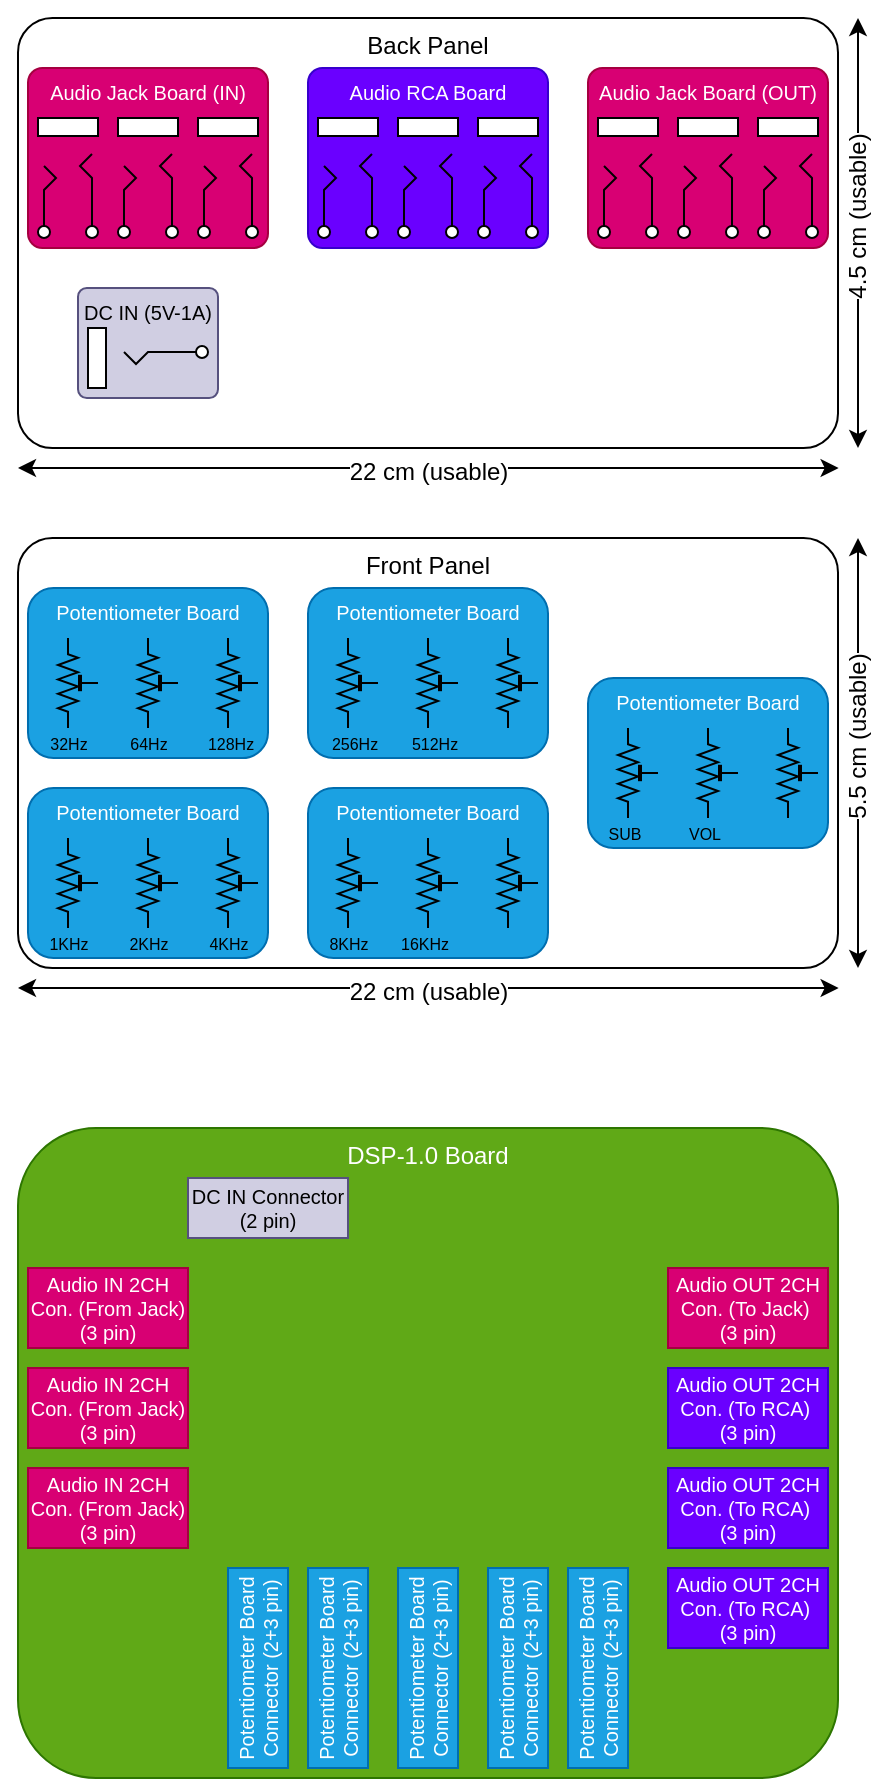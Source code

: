 <mxfile version="20.3.0" type="device"><diagram id="YalMB73sEedL1DPjxij1" name="Page-1"><mxGraphModel dx="716" dy="448" grid="1" gridSize="5" guides="0" tooltips="1" connect="1" arrows="1" fold="1" page="1" pageScale="1" pageWidth="850" pageHeight="1100" math="0" shadow="0"><root><mxCell id="0"/><mxCell id="1" parent="0"/><mxCell id="MZiBVO1BI5kyySsR3gp--1" value="DSP-1.0 Board" style="rounded=1;whiteSpace=wrap;html=1;connectable=0;fillColor=#60a917;fontColor=#ffffff;strokeColor=#2D7600;verticalAlign=top;arcSize=12;" parent="1" vertex="1"><mxGeometry x="135" y="660" width="410" height="325" as="geometry"/></mxCell><mxCell id="MZiBVO1BI5kyySsR3gp--49" value="Back Panel" style="rounded=1;whiteSpace=wrap;html=1;strokeWidth=1;fontSize=12;connectable=0;verticalAlign=top;arcSize=8;" parent="1" vertex="1"><mxGeometry x="135" y="105" width="410" height="215" as="geometry"/></mxCell><mxCell id="azXA7hRMeaFEubUvrjzc-4" value="Audio Jack Board (IN)" style="rounded=1;whiteSpace=wrap;html=1;strokeWidth=1;fontSize=10;connectable=0;verticalAlign=top;arcSize=8;fillColor=#d80073;fontColor=#ffffff;strokeColor=#A50040;" vertex="1" parent="1"><mxGeometry x="140" y="130" width="120" height="90" as="geometry"/></mxCell><mxCell id="MZiBVO1BI5kyySsR3gp--45" value="Front Panel" style="rounded=1;whiteSpace=wrap;html=1;strokeWidth=1;fontSize=12;fontColor=#000000;connectable=0;verticalAlign=top;imageHeight=24;arcSize=8;" parent="1" vertex="1"><mxGeometry x="135" y="365" width="410" height="215" as="geometry"/></mxCell><mxCell id="MZiBVO1BI5kyySsR3gp--3" value="Potentiometer Board" style="rounded=1;whiteSpace=wrap;html=1;connectable=0;fillColor=#1ba1e2;fontColor=#ffffff;strokeColor=#006EAF;verticalAlign=top;labelPosition=center;verticalLabelPosition=middle;align=center;horizontal=1;fontSize=10;" parent="1" vertex="1"><mxGeometry x="140" y="390" width="120" height="85" as="geometry"/></mxCell><mxCell id="MZiBVO1BI5kyySsR3gp--2" value="" style="pointerEvents=1;verticalLabelPosition=bottom;shadow=0;dashed=0;align=center;html=1;verticalAlign=top;shape=mxgraph.electrical.resistors.trimmer_pot_2;connectable=0;strokeWidth=1;rotation=-90;" parent="1" vertex="1"><mxGeometry x="182.5" y="427.5" width="45" height="20" as="geometry"/></mxCell><mxCell id="MZiBVO1BI5kyySsR3gp--4" value="" style="pointerEvents=1;verticalLabelPosition=bottom;shadow=0;dashed=0;align=center;html=1;verticalAlign=top;shape=mxgraph.electrical.resistors.trimmer_pot_2;connectable=0;strokeWidth=1;rotation=-90;" parent="1" vertex="1"><mxGeometry x="142.5" y="427.5" width="45" height="20" as="geometry"/></mxCell><mxCell id="MZiBVO1BI5kyySsR3gp--5" value="" style="pointerEvents=1;verticalLabelPosition=bottom;shadow=0;dashed=0;align=center;html=1;verticalAlign=top;shape=mxgraph.electrical.resistors.trimmer_pot_2;connectable=0;strokeWidth=1;rotation=-90;" parent="1" vertex="1"><mxGeometry x="222.5" y="427.5" width="45" height="20" as="geometry"/></mxCell><mxCell id="MZiBVO1BI5kyySsR3gp--10" value="Potentiometer Board" style="rounded=1;whiteSpace=wrap;html=1;connectable=0;fillColor=#1ba1e2;fontColor=#ffffff;strokeColor=#006EAF;verticalAlign=top;labelPosition=center;verticalLabelPosition=middle;align=center;horizontal=1;fontSize=10;" parent="1" vertex="1"><mxGeometry x="140" y="490" width="120" height="85" as="geometry"/></mxCell><mxCell id="MZiBVO1BI5kyySsR3gp--11" value="" style="pointerEvents=1;verticalLabelPosition=bottom;shadow=0;dashed=0;align=center;html=1;verticalAlign=top;shape=mxgraph.electrical.resistors.trimmer_pot_2;connectable=0;strokeWidth=1;rotation=-90;" parent="1" vertex="1"><mxGeometry x="182.5" y="527.5" width="45" height="20" as="geometry"/></mxCell><mxCell id="MZiBVO1BI5kyySsR3gp--12" value="" style="pointerEvents=1;verticalLabelPosition=bottom;shadow=0;dashed=0;align=center;html=1;verticalAlign=top;shape=mxgraph.electrical.resistors.trimmer_pot_2;connectable=0;strokeWidth=1;rotation=-90;" parent="1" vertex="1"><mxGeometry x="142.5" y="527.5" width="45" height="20" as="geometry"/></mxCell><mxCell id="MZiBVO1BI5kyySsR3gp--13" value="" style="pointerEvents=1;verticalLabelPosition=bottom;shadow=0;dashed=0;align=center;html=1;verticalAlign=top;shape=mxgraph.electrical.resistors.trimmer_pot_2;connectable=0;strokeWidth=1;rotation=-90;" parent="1" vertex="1"><mxGeometry x="222.5" y="527.5" width="45" height="20" as="geometry"/></mxCell><mxCell id="MZiBVO1BI5kyySsR3gp--14" value="32Hz" style="text;html=1;align=center;verticalAlign=middle;resizable=0;points=[];autosize=1;strokeColor=none;fillColor=none;fontColor=#000000;connectable=0;fontSize=8;" parent="1" vertex="1"><mxGeometry x="140" y="455" width="40" height="25" as="geometry"/></mxCell><mxCell id="MZiBVO1BI5kyySsR3gp--16" value="64Hz" style="text;html=1;align=center;verticalAlign=middle;resizable=0;points=[];autosize=1;strokeColor=none;fillColor=none;fontColor=#000000;connectable=0;fontSize=8;" parent="1" vertex="1"><mxGeometry x="180" y="455" width="40" height="25" as="geometry"/></mxCell><mxCell id="MZiBVO1BI5kyySsR3gp--17" value="128Hz" style="text;html=1;align=center;verticalAlign=middle;resizable=0;points=[];autosize=1;strokeColor=none;fillColor=none;fontColor=#000000;connectable=0;fontSize=8;" parent="1" vertex="1"><mxGeometry x="218" y="455" width="45" height="25" as="geometry"/></mxCell><mxCell id="MZiBVO1BI5kyySsR3gp--18" value="Potentiometer Board" style="rounded=1;whiteSpace=wrap;html=1;connectable=0;fillColor=#1ba1e2;fontColor=#ffffff;strokeColor=#006EAF;verticalAlign=top;labelPosition=center;verticalLabelPosition=middle;align=center;horizontal=1;fontSize=10;" parent="1" vertex="1"><mxGeometry x="280" y="390" width="120" height="85" as="geometry"/></mxCell><mxCell id="MZiBVO1BI5kyySsR3gp--19" value="" style="pointerEvents=1;verticalLabelPosition=bottom;shadow=0;dashed=0;align=center;html=1;verticalAlign=top;shape=mxgraph.electrical.resistors.trimmer_pot_2;connectable=0;strokeWidth=1;rotation=-90;" parent="1" vertex="1"><mxGeometry x="322.5" y="427.5" width="45" height="20" as="geometry"/></mxCell><mxCell id="MZiBVO1BI5kyySsR3gp--20" value="" style="pointerEvents=1;verticalLabelPosition=bottom;shadow=0;dashed=0;align=center;html=1;verticalAlign=top;shape=mxgraph.electrical.resistors.trimmer_pot_2;connectable=0;strokeWidth=1;rotation=-90;" parent="1" vertex="1"><mxGeometry x="282.5" y="427.5" width="45" height="20" as="geometry"/></mxCell><mxCell id="MZiBVO1BI5kyySsR3gp--21" value="" style="pointerEvents=1;verticalLabelPosition=bottom;shadow=0;dashed=0;align=center;html=1;verticalAlign=top;shape=mxgraph.electrical.resistors.trimmer_pot_2;connectable=0;strokeWidth=1;rotation=-90;" parent="1" vertex="1"><mxGeometry x="362.5" y="427.5" width="45" height="20" as="geometry"/></mxCell><mxCell id="MZiBVO1BI5kyySsR3gp--26" value="256Hz" style="text;html=1;align=center;verticalAlign=middle;resizable=0;points=[];autosize=1;strokeColor=none;fillColor=none;fontColor=#000000;connectable=0;fontSize=8;" parent="1" vertex="1"><mxGeometry x="280" y="455" width="45" height="25" as="geometry"/></mxCell><mxCell id="MZiBVO1BI5kyySsR3gp--27" value="512Hz" style="text;html=1;align=center;verticalAlign=middle;resizable=0;points=[];autosize=1;strokeColor=none;fillColor=none;fontColor=#000000;connectable=0;fontSize=8;" parent="1" vertex="1"><mxGeometry x="320" y="455" width="45" height="25" as="geometry"/></mxCell><mxCell id="MZiBVO1BI5kyySsR3gp--28" value="1KHz" style="text;html=1;align=center;verticalAlign=middle;resizable=0;points=[];autosize=1;strokeColor=none;fillColor=none;fontColor=#000000;connectable=0;fontSize=8;" parent="1" vertex="1"><mxGeometry x="140" y="555" width="40" height="25" as="geometry"/></mxCell><mxCell id="MZiBVO1BI5kyySsR3gp--29" value="4KHz" style="text;html=1;align=center;verticalAlign=middle;resizable=0;points=[];autosize=1;strokeColor=none;fillColor=none;fontColor=#000000;connectable=0;fontSize=8;" parent="1" vertex="1"><mxGeometry x="220" y="555" width="40" height="25" as="geometry"/></mxCell><mxCell id="MZiBVO1BI5kyySsR3gp--30" value="2KHz" style="text;html=1;align=center;verticalAlign=middle;resizable=0;points=[];autosize=1;strokeColor=none;fillColor=none;fontColor=#000000;connectable=0;fontSize=8;" parent="1" vertex="1"><mxGeometry x="180" y="555" width="40" height="25" as="geometry"/></mxCell><mxCell id="MZiBVO1BI5kyySsR3gp--32" value="Potentiometer Board" style="rounded=1;whiteSpace=wrap;html=1;connectable=0;fillColor=#1ba1e2;fontColor=#ffffff;strokeColor=#006EAF;verticalAlign=top;labelPosition=center;verticalLabelPosition=middle;align=center;horizontal=1;fontSize=10;" parent="1" vertex="1"><mxGeometry x="280" y="490" width="120" height="85" as="geometry"/></mxCell><mxCell id="MZiBVO1BI5kyySsR3gp--33" value="" style="pointerEvents=1;verticalLabelPosition=bottom;shadow=0;dashed=0;align=center;html=1;verticalAlign=top;shape=mxgraph.electrical.resistors.trimmer_pot_2;connectable=0;strokeWidth=1;rotation=-90;" parent="1" vertex="1"><mxGeometry x="322.5" y="527.5" width="45" height="20" as="geometry"/></mxCell><mxCell id="MZiBVO1BI5kyySsR3gp--34" value="" style="pointerEvents=1;verticalLabelPosition=bottom;shadow=0;dashed=0;align=center;html=1;verticalAlign=top;shape=mxgraph.electrical.resistors.trimmer_pot_2;connectable=0;strokeWidth=1;rotation=-90;" parent="1" vertex="1"><mxGeometry x="282.5" y="527.5" width="45" height="20" as="geometry"/></mxCell><mxCell id="MZiBVO1BI5kyySsR3gp--35" value="" style="pointerEvents=1;verticalLabelPosition=bottom;shadow=0;dashed=0;align=center;html=1;verticalAlign=top;shape=mxgraph.electrical.resistors.trimmer_pot_2;connectable=0;strokeWidth=1;rotation=-90;" parent="1" vertex="1"><mxGeometry x="362.5" y="527.5" width="45" height="20" as="geometry"/></mxCell><mxCell id="MZiBVO1BI5kyySsR3gp--37" value="16KHz" style="text;html=1;align=center;verticalAlign=middle;resizable=0;points=[];autosize=1;strokeColor=none;fillColor=none;fontColor=#000000;connectable=0;fontSize=8;" parent="1" vertex="1"><mxGeometry x="315" y="555" width="45" height="25" as="geometry"/></mxCell><mxCell id="MZiBVO1BI5kyySsR3gp--31" value="8KHz" style="text;html=1;align=center;verticalAlign=middle;resizable=0;points=[];autosize=1;strokeColor=none;fillColor=none;fontColor=#000000;connectable=0;fontSize=8;" parent="1" vertex="1"><mxGeometry x="280" y="555" width="40" height="25" as="geometry"/></mxCell><mxCell id="MZiBVO1BI5kyySsR3gp--39" value="Potentiometer Board" style="rounded=1;whiteSpace=wrap;html=1;connectable=0;fillColor=#1ba1e2;fontColor=#ffffff;strokeColor=#006EAF;verticalAlign=top;labelPosition=center;verticalLabelPosition=middle;align=center;horizontal=1;fontSize=10;" parent="1" vertex="1"><mxGeometry x="420" y="435" width="120" height="85" as="geometry"/></mxCell><mxCell id="MZiBVO1BI5kyySsR3gp--40" value="" style="pointerEvents=1;verticalLabelPosition=bottom;shadow=0;dashed=0;align=center;html=1;verticalAlign=top;shape=mxgraph.electrical.resistors.trimmer_pot_2;connectable=0;strokeWidth=1;rotation=-90;" parent="1" vertex="1"><mxGeometry x="462.5" y="472.5" width="45" height="20" as="geometry"/></mxCell><mxCell id="MZiBVO1BI5kyySsR3gp--41" value="" style="pointerEvents=1;verticalLabelPosition=bottom;shadow=0;dashed=0;align=center;html=1;verticalAlign=top;shape=mxgraph.electrical.resistors.trimmer_pot_2;connectable=0;strokeWidth=1;rotation=-90;" parent="1" vertex="1"><mxGeometry x="422.5" y="472.5" width="45" height="20" as="geometry"/></mxCell><mxCell id="MZiBVO1BI5kyySsR3gp--42" value="" style="pointerEvents=1;verticalLabelPosition=bottom;shadow=0;dashed=0;align=center;html=1;verticalAlign=top;shape=mxgraph.electrical.resistors.trimmer_pot_2;connectable=0;strokeWidth=1;rotation=-90;" parent="1" vertex="1"><mxGeometry x="502.5" y="472.5" width="45" height="20" as="geometry"/></mxCell><mxCell id="MZiBVO1BI5kyySsR3gp--36" value="SUB" style="text;html=1;align=center;verticalAlign=middle;resizable=0;points=[];autosize=1;strokeColor=none;fillColor=none;fontColor=#000000;connectable=0;fontSize=8;" parent="1" vertex="1"><mxGeometry x="420" y="500" width="35" height="25" as="geometry"/></mxCell><mxCell id="MZiBVO1BI5kyySsR3gp--38" value="VOL" style="text;html=1;align=center;verticalAlign=middle;resizable=0;points=[];autosize=1;strokeColor=none;fillColor=none;fontColor=#000000;connectable=0;fontSize=8;" parent="1" vertex="1"><mxGeometry x="460" y="500" width="35" height="25" as="geometry"/></mxCell><mxCell id="MZiBVO1BI5kyySsR3gp--46" value="" style="endArrow=classic;startArrow=classic;html=1;rounded=0;fontSize=12;fontColor=#000000;" parent="1" edge="1"><mxGeometry width="50" height="50" relative="1" as="geometry"><mxPoint x="135" y="590" as="sourcePoint"/><mxPoint x="545.32" y="590" as="targetPoint"/></mxGeometry></mxCell><mxCell id="MZiBVO1BI5kyySsR3gp--47" value="22 cm (usable)" style="edgeLabel;html=1;align=center;verticalAlign=middle;resizable=0;points=[];fontSize=12;fontColor=#000000;" parent="MZiBVO1BI5kyySsR3gp--46" vertex="1" connectable="0"><mxGeometry x="-0.281" y="-2" relative="1" as="geometry"><mxPoint x="57" as="offset"/></mxGeometry></mxCell><mxCell id="azXA7hRMeaFEubUvrjzc-1" value="" style="pointerEvents=1;verticalLabelPosition=bottom;shadow=0;dashed=0;align=center;html=1;verticalAlign=top;shape=mxgraph.electrical.miscellaneous.3_conductor_jack;connectable=0;rotation=90;" vertex="1" parent="1"><mxGeometry x="130" y="170" width="60" height="30" as="geometry"/></mxCell><mxCell id="azXA7hRMeaFEubUvrjzc-2" value="" style="pointerEvents=1;verticalLabelPosition=bottom;shadow=0;dashed=0;align=center;html=1;verticalAlign=top;shape=mxgraph.electrical.miscellaneous.3_conductor_jack;connectable=0;rotation=90;" vertex="1" parent="1"><mxGeometry x="170" y="170" width="60" height="30" as="geometry"/></mxCell><mxCell id="azXA7hRMeaFEubUvrjzc-3" value="" style="pointerEvents=1;verticalLabelPosition=bottom;shadow=0;dashed=0;align=center;html=1;verticalAlign=top;shape=mxgraph.electrical.miscellaneous.3_conductor_jack;connectable=0;rotation=90;" vertex="1" parent="1"><mxGeometry x="210" y="170" width="60" height="30" as="geometry"/></mxCell><mxCell id="azXA7hRMeaFEubUvrjzc-7" value="Audio RCA Board" style="rounded=1;whiteSpace=wrap;html=1;strokeWidth=1;fontSize=10;connectable=0;verticalAlign=top;arcSize=8;fillColor=#6a00ff;fontColor=#ffffff;strokeColor=#3700CC;" vertex="1" parent="1"><mxGeometry x="280" y="130" width="120" height="90" as="geometry"/></mxCell><mxCell id="azXA7hRMeaFEubUvrjzc-8" value="" style="pointerEvents=1;verticalLabelPosition=bottom;shadow=0;dashed=0;align=center;html=1;verticalAlign=top;shape=mxgraph.electrical.miscellaneous.3_conductor_jack;connectable=0;rotation=90;" vertex="1" parent="1"><mxGeometry x="270" y="170" width="60" height="30" as="geometry"/></mxCell><mxCell id="azXA7hRMeaFEubUvrjzc-9" value="" style="pointerEvents=1;verticalLabelPosition=bottom;shadow=0;dashed=0;align=center;html=1;verticalAlign=top;shape=mxgraph.electrical.miscellaneous.3_conductor_jack;connectable=0;rotation=90;" vertex="1" parent="1"><mxGeometry x="310" y="170" width="60" height="30" as="geometry"/></mxCell><mxCell id="azXA7hRMeaFEubUvrjzc-10" value="" style="pointerEvents=1;verticalLabelPosition=bottom;shadow=0;dashed=0;align=center;html=1;verticalAlign=top;shape=mxgraph.electrical.miscellaneous.3_conductor_jack;connectable=0;rotation=90;" vertex="1" parent="1"><mxGeometry x="350" y="170" width="60" height="30" as="geometry"/></mxCell><mxCell id="azXA7hRMeaFEubUvrjzc-11" value="" style="endArrow=classic;startArrow=classic;html=1;rounded=0;fontSize=12;fontColor=#000000;" edge="1" parent="1"><mxGeometry width="50" height="50" relative="1" as="geometry"><mxPoint x="135" y="330" as="sourcePoint"/><mxPoint x="545.32" y="330" as="targetPoint"/></mxGeometry></mxCell><mxCell id="azXA7hRMeaFEubUvrjzc-12" value="22 cm (usable)" style="edgeLabel;html=1;align=center;verticalAlign=middle;resizable=0;points=[];fontSize=12;fontColor=#000000;" vertex="1" connectable="0" parent="azXA7hRMeaFEubUvrjzc-11"><mxGeometry x="-0.281" y="-2" relative="1" as="geometry"><mxPoint x="57" as="offset"/></mxGeometry></mxCell><mxCell id="azXA7hRMeaFEubUvrjzc-13" value="" style="endArrow=classic;startArrow=classic;html=1;rounded=0;fontSize=12;fontColor=#000000;horizontal=1;" edge="1" parent="1"><mxGeometry width="50" height="50" relative="1" as="geometry"><mxPoint x="555" y="320" as="sourcePoint"/><mxPoint x="555" y="105" as="targetPoint"/></mxGeometry></mxCell><mxCell id="azXA7hRMeaFEubUvrjzc-14" value="4.5 cm (usable)" style="edgeLabel;html=1;align=center;verticalAlign=middle;resizable=0;points=[];fontSize=12;fontColor=#000000;horizontal=0;" vertex="1" connectable="0" parent="azXA7hRMeaFEubUvrjzc-13"><mxGeometry x="-0.281" y="-2" relative="1" as="geometry"><mxPoint x="-2" y="-38" as="offset"/></mxGeometry></mxCell><mxCell id="azXA7hRMeaFEubUvrjzc-15" value="Audio Jack Board (OUT)" style="rounded=1;whiteSpace=wrap;html=1;strokeWidth=1;fontSize=10;connectable=0;verticalAlign=top;arcSize=8;fillColor=#d80073;fontColor=#ffffff;strokeColor=#A50040;" vertex="1" parent="1"><mxGeometry x="420" y="130" width="120" height="90" as="geometry"/></mxCell><mxCell id="azXA7hRMeaFEubUvrjzc-16" value="" style="pointerEvents=1;verticalLabelPosition=bottom;shadow=0;dashed=0;align=center;html=1;verticalAlign=top;shape=mxgraph.electrical.miscellaneous.3_conductor_jack;connectable=0;rotation=90;" vertex="1" parent="1"><mxGeometry x="410" y="170" width="60" height="30" as="geometry"/></mxCell><mxCell id="azXA7hRMeaFEubUvrjzc-17" value="" style="pointerEvents=1;verticalLabelPosition=bottom;shadow=0;dashed=0;align=center;html=1;verticalAlign=top;shape=mxgraph.electrical.miscellaneous.3_conductor_jack;connectable=0;rotation=90;" vertex="1" parent="1"><mxGeometry x="450" y="170" width="60" height="30" as="geometry"/></mxCell><mxCell id="azXA7hRMeaFEubUvrjzc-18" value="" style="pointerEvents=1;verticalLabelPosition=bottom;shadow=0;dashed=0;align=center;html=1;verticalAlign=top;shape=mxgraph.electrical.miscellaneous.3_conductor_jack;connectable=0;rotation=90;" vertex="1" parent="1"><mxGeometry x="490" y="170" width="60" height="30" as="geometry"/></mxCell><mxCell id="azXA7hRMeaFEubUvrjzc-19" value="" style="endArrow=classic;startArrow=classic;html=1;rounded=0;fontSize=12;fontColor=#000000;horizontal=1;" edge="1" parent="1"><mxGeometry width="50" height="50" relative="1" as="geometry"><mxPoint x="555" y="580" as="sourcePoint"/><mxPoint x="555" y="365" as="targetPoint"/></mxGeometry></mxCell><mxCell id="azXA7hRMeaFEubUvrjzc-20" value="5.5 cm (usable)" style="edgeLabel;html=1;align=center;verticalAlign=middle;resizable=0;points=[];fontSize=12;fontColor=#000000;horizontal=0;" vertex="1" connectable="0" parent="azXA7hRMeaFEubUvrjzc-19"><mxGeometry x="-0.281" y="-2" relative="1" as="geometry"><mxPoint x="-2" y="-38" as="offset"/></mxGeometry></mxCell><mxCell id="azXA7hRMeaFEubUvrjzc-23" value="DC IN (5V-1A)" style="rounded=1;whiteSpace=wrap;html=1;strokeWidth=1;fontSize=10;connectable=0;verticalAlign=top;arcSize=8;fillColor=#d0cee2;strokeColor=#56517e;" vertex="1" parent="1"><mxGeometry x="165" y="240" width="70" height="55" as="geometry"/></mxCell><mxCell id="azXA7hRMeaFEubUvrjzc-21" value="" style="pointerEvents=1;verticalLabelPosition=bottom;shadow=0;dashed=0;align=center;html=1;verticalAlign=top;shape=mxgraph.electrical.miscellaneous.2_conductor_jack;fontSize=10;connectable=0;rotation=0;" vertex="1" parent="1"><mxGeometry x="170" y="260" width="60" height="30" as="geometry"/></mxCell><mxCell id="azXA7hRMeaFEubUvrjzc-24" value="Potentiometer Board Connector (2+3 pin)" style="rounded=0;whiteSpace=wrap;html=1;fontSize=10;connectable=0;rotation=-90;fillColor=#1ba1e2;fontColor=#ffffff;strokeColor=#006EAF;" vertex="1" parent="1"><mxGeometry x="205" y="915" width="100" height="30" as="geometry"/></mxCell><mxCell id="azXA7hRMeaFEubUvrjzc-25" value="Potentiometer Board Connector (2+3 pin)" style="rounded=0;whiteSpace=wrap;html=1;fontSize=10;connectable=0;rotation=-90;fillColor=#1ba1e2;fontColor=#ffffff;strokeColor=#006EAF;" vertex="1" parent="1"><mxGeometry x="245" y="915" width="100" height="30" as="geometry"/></mxCell><mxCell id="azXA7hRMeaFEubUvrjzc-26" value="Potentiometer Board Connector (2+3 pin)" style="rounded=0;whiteSpace=wrap;html=1;fontSize=10;connectable=0;rotation=-90;fillColor=#1ba1e2;fontColor=#ffffff;strokeColor=#006EAF;" vertex="1" parent="1"><mxGeometry x="375" y="915" width="100" height="30" as="geometry"/></mxCell><mxCell id="azXA7hRMeaFEubUvrjzc-27" value="Potentiometer Board Connector (2+3 pin)" style="rounded=0;whiteSpace=wrap;html=1;fontSize=10;connectable=0;rotation=-90;fillColor=#1ba1e2;fontColor=#ffffff;strokeColor=#006EAF;" vertex="1" parent="1"><mxGeometry x="290" y="915" width="100" height="30" as="geometry"/></mxCell><mxCell id="azXA7hRMeaFEubUvrjzc-28" value="Potentiometer Board Connector (2+3 pin)" style="rounded=0;whiteSpace=wrap;html=1;fontSize=10;connectable=0;rotation=-90;fillColor=#1ba1e2;fontColor=#ffffff;strokeColor=#006EAF;" vertex="1" parent="1"><mxGeometry x="335" y="915" width="100" height="30" as="geometry"/></mxCell><mxCell id="azXA7hRMeaFEubUvrjzc-29" value="DC IN Connector (2 pin)" style="rounded=0;whiteSpace=wrap;html=1;fontSize=10;connectable=0;fillColor=#d0cee2;strokeColor=#56517e;" vertex="1" parent="1"><mxGeometry x="220" y="685" width="80" height="30" as="geometry"/></mxCell><mxCell id="azXA7hRMeaFEubUvrjzc-30" value="Audio IN 2CH Con. (From Jack) (3 pin)" style="rounded=0;whiteSpace=wrap;html=1;fontSize=10;connectable=0;fillColor=#d80073;fontColor=#ffffff;strokeColor=#A50040;" vertex="1" parent="1"><mxGeometry x="140" y="730" width="80" height="40" as="geometry"/></mxCell><mxCell id="azXA7hRMeaFEubUvrjzc-40" value="Audio IN 2CH Con. (From Jack) (3 pin)" style="rounded=0;whiteSpace=wrap;html=1;fontSize=10;connectable=0;fillColor=#d80073;fontColor=#ffffff;strokeColor=#A50040;" vertex="1" parent="1"><mxGeometry x="140" y="780" width="80" height="40" as="geometry"/></mxCell><mxCell id="azXA7hRMeaFEubUvrjzc-41" value="Audio IN 2CH Con. (From Jack) (3 pin)" style="rounded=0;whiteSpace=wrap;html=1;fontSize=10;connectable=0;fillColor=#d80073;fontColor=#ffffff;strokeColor=#A50040;" vertex="1" parent="1"><mxGeometry x="140" y="830" width="80" height="40" as="geometry"/></mxCell><mxCell id="azXA7hRMeaFEubUvrjzc-42" value="Audio OUT 2CH Con. (To RCA)&amp;nbsp; (3 pin)" style="rounded=0;whiteSpace=wrap;html=1;fontSize=10;connectable=0;fillColor=#6a00ff;fontColor=#ffffff;strokeColor=#3700CC;" vertex="1" parent="1"><mxGeometry x="460" y="780" width="80" height="40" as="geometry"/></mxCell><mxCell id="azXA7hRMeaFEubUvrjzc-43" value="Audio OUT 2CH Con. (To RCA)&amp;nbsp; (3 pin)" style="rounded=0;whiteSpace=wrap;html=1;fontSize=10;connectable=0;fillColor=#6a00ff;fontColor=#ffffff;strokeColor=#3700CC;" vertex="1" parent="1"><mxGeometry x="460" y="830" width="80" height="40" as="geometry"/></mxCell><mxCell id="azXA7hRMeaFEubUvrjzc-44" value="Audio OUT 2CH Con. (To RCA)&amp;nbsp; (3 pin)" style="rounded=0;whiteSpace=wrap;html=1;fontSize=10;connectable=0;fillColor=#6a00ff;fontColor=#ffffff;strokeColor=#3700CC;" vertex="1" parent="1"><mxGeometry x="460" y="880" width="80" height="40" as="geometry"/></mxCell><mxCell id="azXA7hRMeaFEubUvrjzc-45" value="Audio OUT 2CH Con. (To Jack)&amp;nbsp; (3 pin)" style="rounded=0;whiteSpace=wrap;html=1;fontSize=10;connectable=0;fillColor=#d80073;fontColor=#ffffff;strokeColor=#A50040;" vertex="1" parent="1"><mxGeometry x="460" y="730" width="80" height="40" as="geometry"/></mxCell></root></mxGraphModel></diagram></mxfile>